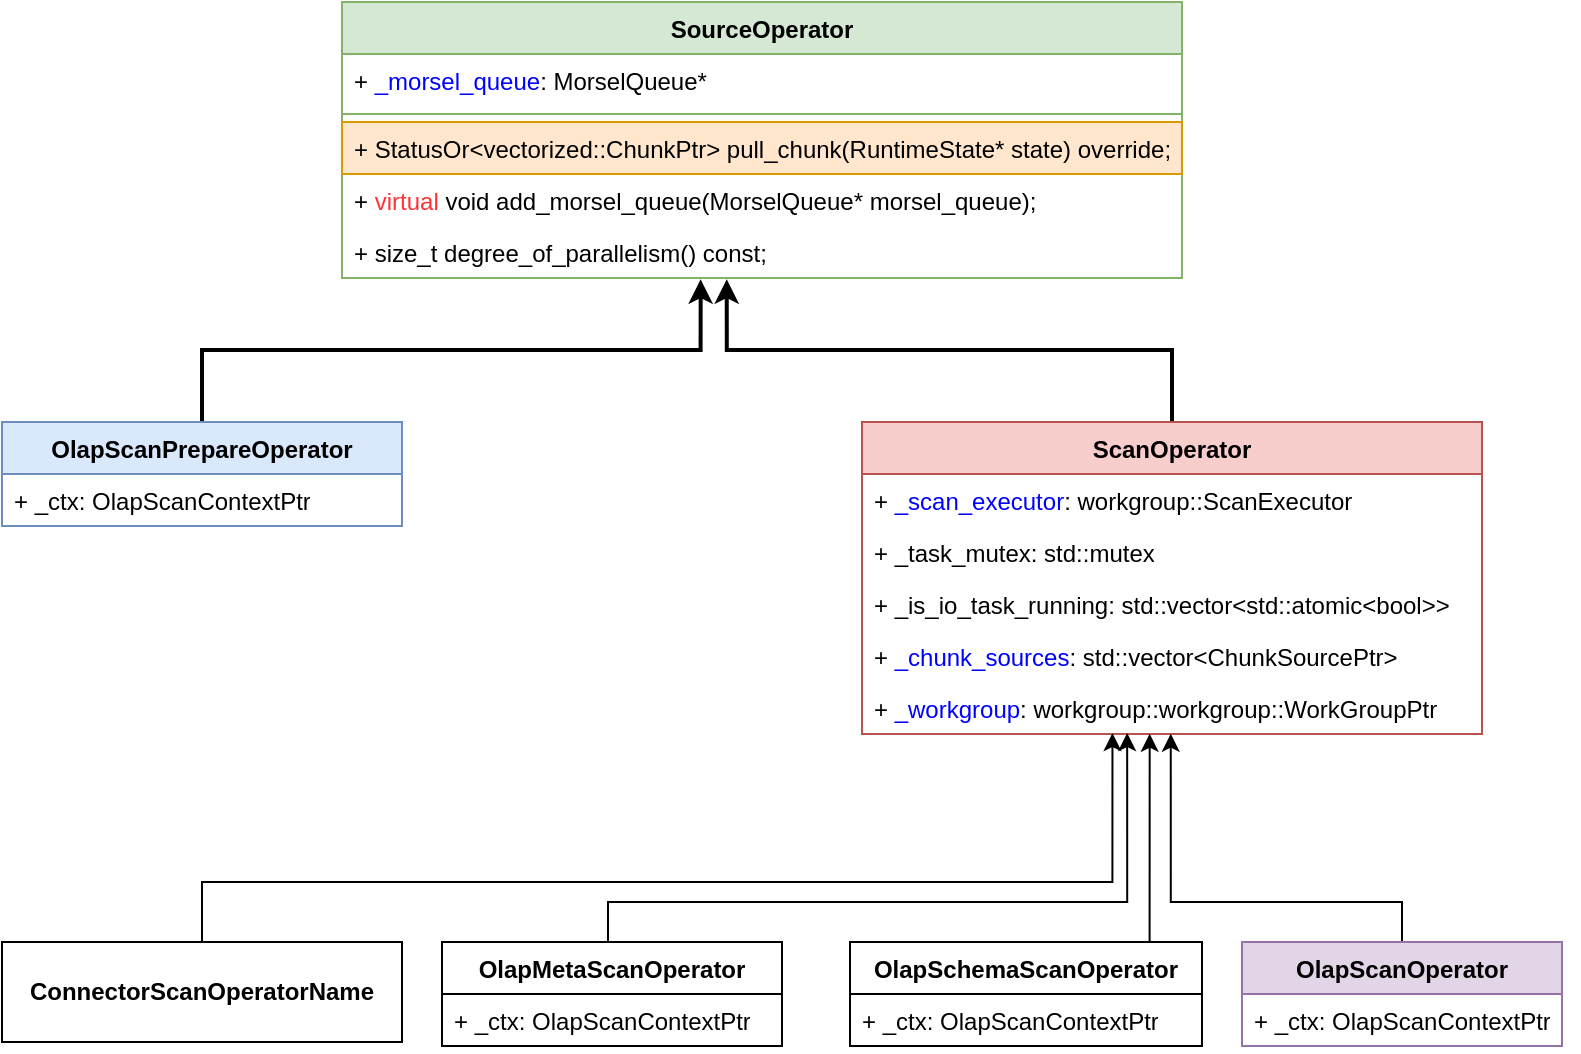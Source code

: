 <mxfile version="21.6.6" type="device">
  <diagram name="第 1 页" id="OuCxQQbCEBnohsnhsEUn">
    <mxGraphModel dx="1004" dy="682" grid="1" gridSize="10" guides="1" tooltips="1" connect="1" arrows="1" fold="1" page="1" pageScale="1" pageWidth="827" pageHeight="1169" math="0" shadow="0">
      <root>
        <mxCell id="0" />
        <mxCell id="1" parent="0" />
        <mxCell id="uOWG0hqhMNGe1Z6rZo6Z-1" value="SourceOperator" style="swimlane;fontStyle=1;align=center;verticalAlign=top;childLayout=stackLayout;horizontal=1;startSize=26;horizontalStack=0;resizeParent=1;resizeParentMax=0;resizeLast=0;collapsible=1;marginBottom=0;whiteSpace=wrap;html=1;fillColor=#d5e8d4;strokeColor=#82b366;" vertex="1" parent="1">
          <mxGeometry x="190" y="130" width="420" height="138" as="geometry" />
        </mxCell>
        <mxCell id="uOWG0hqhMNGe1Z6rZo6Z-2" value="+ &lt;font color=&quot;#0000ff&quot;&gt;_morsel_queue&lt;/font&gt;: MorselQueue*&amp;nbsp;" style="text;strokeColor=none;fillColor=none;align=left;verticalAlign=top;spacingLeft=4;spacingRight=4;overflow=hidden;rotatable=0;points=[[0,0.5],[1,0.5]];portConstraint=eastwest;whiteSpace=wrap;html=1;" vertex="1" parent="uOWG0hqhMNGe1Z6rZo6Z-1">
          <mxGeometry y="26" width="420" height="26" as="geometry" />
        </mxCell>
        <mxCell id="uOWG0hqhMNGe1Z6rZo6Z-3" value="" style="line;strokeWidth=1;fillColor=none;align=left;verticalAlign=middle;spacingTop=-1;spacingLeft=3;spacingRight=3;rotatable=0;labelPosition=right;points=[];portConstraint=eastwest;strokeColor=inherit;" vertex="1" parent="uOWG0hqhMNGe1Z6rZo6Z-1">
          <mxGeometry y="52" width="420" height="8" as="geometry" />
        </mxCell>
        <mxCell id="uOWG0hqhMNGe1Z6rZo6Z-5" value="+ StatusOr&amp;lt;vectorized::ChunkPtr&amp;gt; pull_chunk(RuntimeState* state) override;" style="text;strokeColor=#d79b00;fillColor=#ffe6cc;align=left;verticalAlign=top;spacingLeft=4;spacingRight=4;overflow=hidden;rotatable=0;points=[[0,0.5],[1,0.5]];portConstraint=eastwest;whiteSpace=wrap;html=1;" vertex="1" parent="uOWG0hqhMNGe1Z6rZo6Z-1">
          <mxGeometry y="60" width="420" height="26" as="geometry" />
        </mxCell>
        <mxCell id="uOWG0hqhMNGe1Z6rZo6Z-4" value="+ &lt;font color=&quot;#ff3333&quot;&gt;virtual&lt;/font&gt; void add_morsel_queue(MorselQueue* morsel_queue);" style="text;strokeColor=none;fillColor=none;align=left;verticalAlign=top;spacingLeft=4;spacingRight=4;overflow=hidden;rotatable=0;points=[[0,0.5],[1,0.5]];portConstraint=eastwest;whiteSpace=wrap;html=1;" vertex="1" parent="uOWG0hqhMNGe1Z6rZo6Z-1">
          <mxGeometry y="86" width="420" height="26" as="geometry" />
        </mxCell>
        <mxCell id="uOWG0hqhMNGe1Z6rZo6Z-6" value="+ size_t degree_of_parallelism() const;" style="text;strokeColor=none;fillColor=none;align=left;verticalAlign=top;spacingLeft=4;spacingRight=4;overflow=hidden;rotatable=0;points=[[0,0.5],[1,0.5]];portConstraint=eastwest;whiteSpace=wrap;html=1;" vertex="1" parent="uOWG0hqhMNGe1Z6rZo6Z-1">
          <mxGeometry y="112" width="420" height="26" as="geometry" />
        </mxCell>
        <mxCell id="uOWG0hqhMNGe1Z6rZo6Z-44" style="edgeStyle=orthogonalEdgeStyle;rounded=0;orthogonalLoop=1;jettySize=auto;html=1;exitX=0.5;exitY=0;exitDx=0;exitDy=0;entryX=0.427;entryY=1.026;entryDx=0;entryDy=0;entryPerimeter=0;strokeWidth=2;" edge="1" parent="1" source="uOWG0hqhMNGe1Z6rZo6Z-7" target="uOWG0hqhMNGe1Z6rZo6Z-6">
          <mxGeometry relative="1" as="geometry" />
        </mxCell>
        <mxCell id="uOWG0hqhMNGe1Z6rZo6Z-7" value="OlapScanPrepareOperator" style="swimlane;fontStyle=1;align=center;verticalAlign=top;childLayout=stackLayout;horizontal=1;startSize=26;horizontalStack=0;resizeParent=1;resizeParentMax=0;resizeLast=0;collapsible=1;marginBottom=0;whiteSpace=wrap;html=1;fillColor=#dae8fc;strokeColor=#6c8ebf;" vertex="1" parent="1">
          <mxGeometry x="20" y="340" width="200" height="52" as="geometry" />
        </mxCell>
        <mxCell id="uOWG0hqhMNGe1Z6rZo6Z-8" value="+ _ctx:&amp;nbsp;OlapScanContextPtr" style="text;strokeColor=none;fillColor=none;align=left;verticalAlign=top;spacingLeft=4;spacingRight=4;overflow=hidden;rotatable=0;points=[[0,0.5],[1,0.5]];portConstraint=eastwest;whiteSpace=wrap;html=1;" vertex="1" parent="uOWG0hqhMNGe1Z6rZo6Z-7">
          <mxGeometry y="26" width="200" height="26" as="geometry" />
        </mxCell>
        <mxCell id="uOWG0hqhMNGe1Z6rZo6Z-11" style="edgeStyle=orthogonalEdgeStyle;rounded=0;orthogonalLoop=1;jettySize=auto;html=1;exitX=1;exitY=0.5;exitDx=0;exitDy=0;" edge="1" parent="uOWG0hqhMNGe1Z6rZo6Z-7" source="uOWG0hqhMNGe1Z6rZo6Z-8" target="uOWG0hqhMNGe1Z6rZo6Z-8">
          <mxGeometry relative="1" as="geometry" />
        </mxCell>
        <mxCell id="uOWG0hqhMNGe1Z6rZo6Z-45" style="edgeStyle=orthogonalEdgeStyle;rounded=0;orthogonalLoop=1;jettySize=auto;html=1;entryX=0.458;entryY=1.024;entryDx=0;entryDy=0;entryPerimeter=0;strokeWidth=2;" edge="1" parent="1" source="uOWG0hqhMNGe1Z6rZo6Z-12" target="uOWG0hqhMNGe1Z6rZo6Z-6">
          <mxGeometry relative="1" as="geometry" />
        </mxCell>
        <mxCell id="uOWG0hqhMNGe1Z6rZo6Z-12" value="ScanOperator" style="swimlane;fontStyle=1;align=center;verticalAlign=top;childLayout=stackLayout;horizontal=1;startSize=26;horizontalStack=0;resizeParent=1;resizeParentMax=0;resizeLast=0;collapsible=1;marginBottom=0;whiteSpace=wrap;html=1;fillColor=#f8cecc;strokeColor=#b85450;" vertex="1" parent="1">
          <mxGeometry x="450" y="340" width="310" height="156" as="geometry" />
        </mxCell>
        <mxCell id="uOWG0hqhMNGe1Z6rZo6Z-13" value="+ &lt;font color=&quot;#0000ff&quot;&gt;_scan_executor&lt;/font&gt;: workgroup::ScanExecutor" style="text;strokeColor=none;fillColor=none;align=left;verticalAlign=top;spacingLeft=4;spacingRight=4;overflow=hidden;rotatable=0;points=[[0,0.5],[1,0.5]];portConstraint=eastwest;whiteSpace=wrap;html=1;" vertex="1" parent="uOWG0hqhMNGe1Z6rZo6Z-12">
          <mxGeometry y="26" width="310" height="26" as="geometry" />
        </mxCell>
        <mxCell id="uOWG0hqhMNGe1Z6rZo6Z-14" style="edgeStyle=orthogonalEdgeStyle;rounded=0;orthogonalLoop=1;jettySize=auto;html=1;exitX=1;exitY=0.5;exitDx=0;exitDy=0;" edge="1" parent="uOWG0hqhMNGe1Z6rZo6Z-12" source="uOWG0hqhMNGe1Z6rZo6Z-13" target="uOWG0hqhMNGe1Z6rZo6Z-13">
          <mxGeometry relative="1" as="geometry" />
        </mxCell>
        <mxCell id="uOWG0hqhMNGe1Z6rZo6Z-15" value="+ _task_mutex: std::mutex" style="text;strokeColor=none;fillColor=none;align=left;verticalAlign=top;spacingLeft=4;spacingRight=4;overflow=hidden;rotatable=0;points=[[0,0.5],[1,0.5]];portConstraint=eastwest;whiteSpace=wrap;html=1;" vertex="1" parent="uOWG0hqhMNGe1Z6rZo6Z-12">
          <mxGeometry y="52" width="310" height="26" as="geometry" />
        </mxCell>
        <mxCell id="uOWG0hqhMNGe1Z6rZo6Z-16" value="+&amp;nbsp;_is_io_task_running: std::vector&amp;lt;std::atomic&amp;lt;bool&amp;gt;&amp;gt;&amp;nbsp;" style="text;strokeColor=none;fillColor=none;align=left;verticalAlign=top;spacingLeft=4;spacingRight=4;overflow=hidden;rotatable=0;points=[[0,0.5],[1,0.5]];portConstraint=eastwest;whiteSpace=wrap;html=1;" vertex="1" parent="uOWG0hqhMNGe1Z6rZo6Z-12">
          <mxGeometry y="78" width="310" height="26" as="geometry" />
        </mxCell>
        <mxCell id="uOWG0hqhMNGe1Z6rZo6Z-17" value="+&amp;nbsp;&lt;font color=&quot;#0000ff&quot;&gt;_chunk_sources&lt;/font&gt;: std::vector&amp;lt;ChunkSourcePtr&amp;gt;" style="text;strokeColor=none;fillColor=none;align=left;verticalAlign=top;spacingLeft=4;spacingRight=4;overflow=hidden;rotatable=0;points=[[0,0.5],[1,0.5]];portConstraint=eastwest;whiteSpace=wrap;html=1;" vertex="1" parent="uOWG0hqhMNGe1Z6rZo6Z-12">
          <mxGeometry y="104" width="310" height="26" as="geometry" />
        </mxCell>
        <mxCell id="uOWG0hqhMNGe1Z6rZo6Z-18" value="+ &lt;font color=&quot;#0000ff&quot;&gt;_workgroup&lt;/font&gt;: workgroup::workgroup::WorkGroupPtr" style="text;strokeColor=none;fillColor=none;align=left;verticalAlign=top;spacingLeft=4;spacingRight=4;overflow=hidden;rotatable=0;points=[[0,0.5],[1,0.5]];portConstraint=eastwest;whiteSpace=wrap;html=1;" vertex="1" parent="uOWG0hqhMNGe1Z6rZo6Z-12">
          <mxGeometry y="130" width="310" height="26" as="geometry" />
        </mxCell>
        <mxCell id="uOWG0hqhMNGe1Z6rZo6Z-40" style="edgeStyle=orthogonalEdgeStyle;rounded=0;orthogonalLoop=1;jettySize=auto;html=1;exitX=0.5;exitY=0;exitDx=0;exitDy=0;entryX=0.418;entryY=0.982;entryDx=0;entryDy=0;entryPerimeter=0;" edge="1" parent="1">
          <mxGeometry relative="1" as="geometry">
            <mxPoint x="582.58" y="495.532" as="targetPoint" />
            <mxPoint x="328" y="600" as="sourcePoint" />
            <Array as="points">
              <mxPoint x="323" y="600" />
              <mxPoint x="323" y="580" />
              <mxPoint x="583" y="580" />
            </Array>
          </mxGeometry>
        </mxCell>
        <mxCell id="uOWG0hqhMNGe1Z6rZo6Z-26" value="OlapMetaScanOperator" style="swimlane;fontStyle=1;align=center;verticalAlign=top;childLayout=stackLayout;horizontal=1;startSize=26;horizontalStack=0;resizeParent=1;resizeParentMax=0;resizeLast=0;collapsible=1;marginBottom=0;whiteSpace=wrap;html=1;" vertex="1" parent="1">
          <mxGeometry x="240" y="600" width="170" height="52" as="geometry" />
        </mxCell>
        <mxCell id="uOWG0hqhMNGe1Z6rZo6Z-27" value="+ _ctx:&amp;nbsp;OlapScanContextPtr" style="text;strokeColor=none;fillColor=none;align=left;verticalAlign=top;spacingLeft=4;spacingRight=4;overflow=hidden;rotatable=0;points=[[0,0.5],[1,0.5]];portConstraint=eastwest;whiteSpace=wrap;html=1;" vertex="1" parent="uOWG0hqhMNGe1Z6rZo6Z-26">
          <mxGeometry y="26" width="170" height="26" as="geometry" />
        </mxCell>
        <mxCell id="uOWG0hqhMNGe1Z6rZo6Z-28" style="edgeStyle=orthogonalEdgeStyle;rounded=0;orthogonalLoop=1;jettySize=auto;html=1;exitX=1;exitY=0.5;exitDx=0;exitDy=0;" edge="1" parent="uOWG0hqhMNGe1Z6rZo6Z-26" source="uOWG0hqhMNGe1Z6rZo6Z-27" target="uOWG0hqhMNGe1Z6rZo6Z-27">
          <mxGeometry relative="1" as="geometry" />
        </mxCell>
        <mxCell id="uOWG0hqhMNGe1Z6rZo6Z-38" style="edgeStyle=orthogonalEdgeStyle;rounded=0;orthogonalLoop=1;jettySize=auto;html=1;exitX=0.5;exitY=0;exitDx=0;exitDy=0;entryX=0.464;entryY=0.995;entryDx=0;entryDy=0;entryPerimeter=0;" edge="1" parent="1" source="uOWG0hqhMNGe1Z6rZo6Z-29" target="uOWG0hqhMNGe1Z6rZo6Z-18">
          <mxGeometry relative="1" as="geometry">
            <Array as="points">
              <mxPoint x="594" y="600" />
            </Array>
          </mxGeometry>
        </mxCell>
        <mxCell id="uOWG0hqhMNGe1Z6rZo6Z-29" value="OlapSchemaScanOperator" style="swimlane;fontStyle=1;align=center;verticalAlign=top;childLayout=stackLayout;horizontal=1;startSize=26;horizontalStack=0;resizeParent=1;resizeParentMax=0;resizeLast=0;collapsible=1;marginBottom=0;whiteSpace=wrap;html=1;" vertex="1" parent="1">
          <mxGeometry x="444" y="600" width="176" height="52" as="geometry" />
        </mxCell>
        <mxCell id="uOWG0hqhMNGe1Z6rZo6Z-30" value="+ _ctx:&amp;nbsp;OlapScanContextPtr" style="text;strokeColor=none;fillColor=none;align=left;verticalAlign=top;spacingLeft=4;spacingRight=4;overflow=hidden;rotatable=0;points=[[0,0.5],[1,0.5]];portConstraint=eastwest;whiteSpace=wrap;html=1;" vertex="1" parent="uOWG0hqhMNGe1Z6rZo6Z-29">
          <mxGeometry y="26" width="176" height="26" as="geometry" />
        </mxCell>
        <mxCell id="uOWG0hqhMNGe1Z6rZo6Z-31" style="edgeStyle=orthogonalEdgeStyle;rounded=0;orthogonalLoop=1;jettySize=auto;html=1;exitX=1;exitY=0.5;exitDx=0;exitDy=0;" edge="1" parent="uOWG0hqhMNGe1Z6rZo6Z-29" source="uOWG0hqhMNGe1Z6rZo6Z-30" target="uOWG0hqhMNGe1Z6rZo6Z-30">
          <mxGeometry relative="1" as="geometry" />
        </mxCell>
        <mxCell id="uOWG0hqhMNGe1Z6rZo6Z-39" style="edgeStyle=orthogonalEdgeStyle;rounded=0;orthogonalLoop=1;jettySize=auto;html=1;exitX=0.5;exitY=0;exitDx=0;exitDy=0;entryX=0.498;entryY=0.995;entryDx=0;entryDy=0;entryPerimeter=0;" edge="1" parent="1" source="uOWG0hqhMNGe1Z6rZo6Z-32" target="uOWG0hqhMNGe1Z6rZo6Z-18">
          <mxGeometry relative="1" as="geometry">
            <Array as="points">
              <mxPoint x="720" y="580" />
              <mxPoint x="604" y="580" />
            </Array>
          </mxGeometry>
        </mxCell>
        <mxCell id="uOWG0hqhMNGe1Z6rZo6Z-32" value="OlapScanOperator" style="swimlane;fontStyle=1;align=center;verticalAlign=top;childLayout=stackLayout;horizontal=1;startSize=26;horizontalStack=0;resizeParent=1;resizeParentMax=0;resizeLast=0;collapsible=1;marginBottom=0;whiteSpace=wrap;html=1;fillColor=#e1d5e7;strokeColor=#9673a6;" vertex="1" parent="1">
          <mxGeometry x="640" y="600" width="160" height="52" as="geometry" />
        </mxCell>
        <mxCell id="uOWG0hqhMNGe1Z6rZo6Z-33" value="+ _ctx:&amp;nbsp;OlapScanContextPtr" style="text;strokeColor=none;fillColor=none;align=left;verticalAlign=top;spacingLeft=4;spacingRight=4;overflow=hidden;rotatable=0;points=[[0,0.5],[1,0.5]];portConstraint=eastwest;whiteSpace=wrap;html=1;" vertex="1" parent="uOWG0hqhMNGe1Z6rZo6Z-32">
          <mxGeometry y="26" width="160" height="26" as="geometry" />
        </mxCell>
        <mxCell id="uOWG0hqhMNGe1Z6rZo6Z-34" style="edgeStyle=orthogonalEdgeStyle;rounded=0;orthogonalLoop=1;jettySize=auto;html=1;exitX=1;exitY=0.5;exitDx=0;exitDy=0;" edge="1" parent="uOWG0hqhMNGe1Z6rZo6Z-32" source="uOWG0hqhMNGe1Z6rZo6Z-33" target="uOWG0hqhMNGe1Z6rZo6Z-33">
          <mxGeometry relative="1" as="geometry" />
        </mxCell>
        <mxCell id="uOWG0hqhMNGe1Z6rZo6Z-43" style="edgeStyle=orthogonalEdgeStyle;rounded=0;orthogonalLoop=1;jettySize=auto;html=1;exitX=0.5;exitY=0;exitDx=0;exitDy=0;entryX=0.404;entryY=0.983;entryDx=0;entryDy=0;entryPerimeter=0;" edge="1" parent="1" source="uOWG0hqhMNGe1Z6rZo6Z-41" target="uOWG0hqhMNGe1Z6rZo6Z-18">
          <mxGeometry relative="1" as="geometry">
            <Array as="points">
              <mxPoint x="120" y="570" />
              <mxPoint x="575" y="570" />
            </Array>
          </mxGeometry>
        </mxCell>
        <mxCell id="uOWG0hqhMNGe1Z6rZo6Z-41" value="&lt;b&gt;ConnectorScanOperatorName&lt;/b&gt;" style="html=1;whiteSpace=wrap;" vertex="1" parent="1">
          <mxGeometry x="20" y="600" width="200" height="50" as="geometry" />
        </mxCell>
      </root>
    </mxGraphModel>
  </diagram>
</mxfile>
